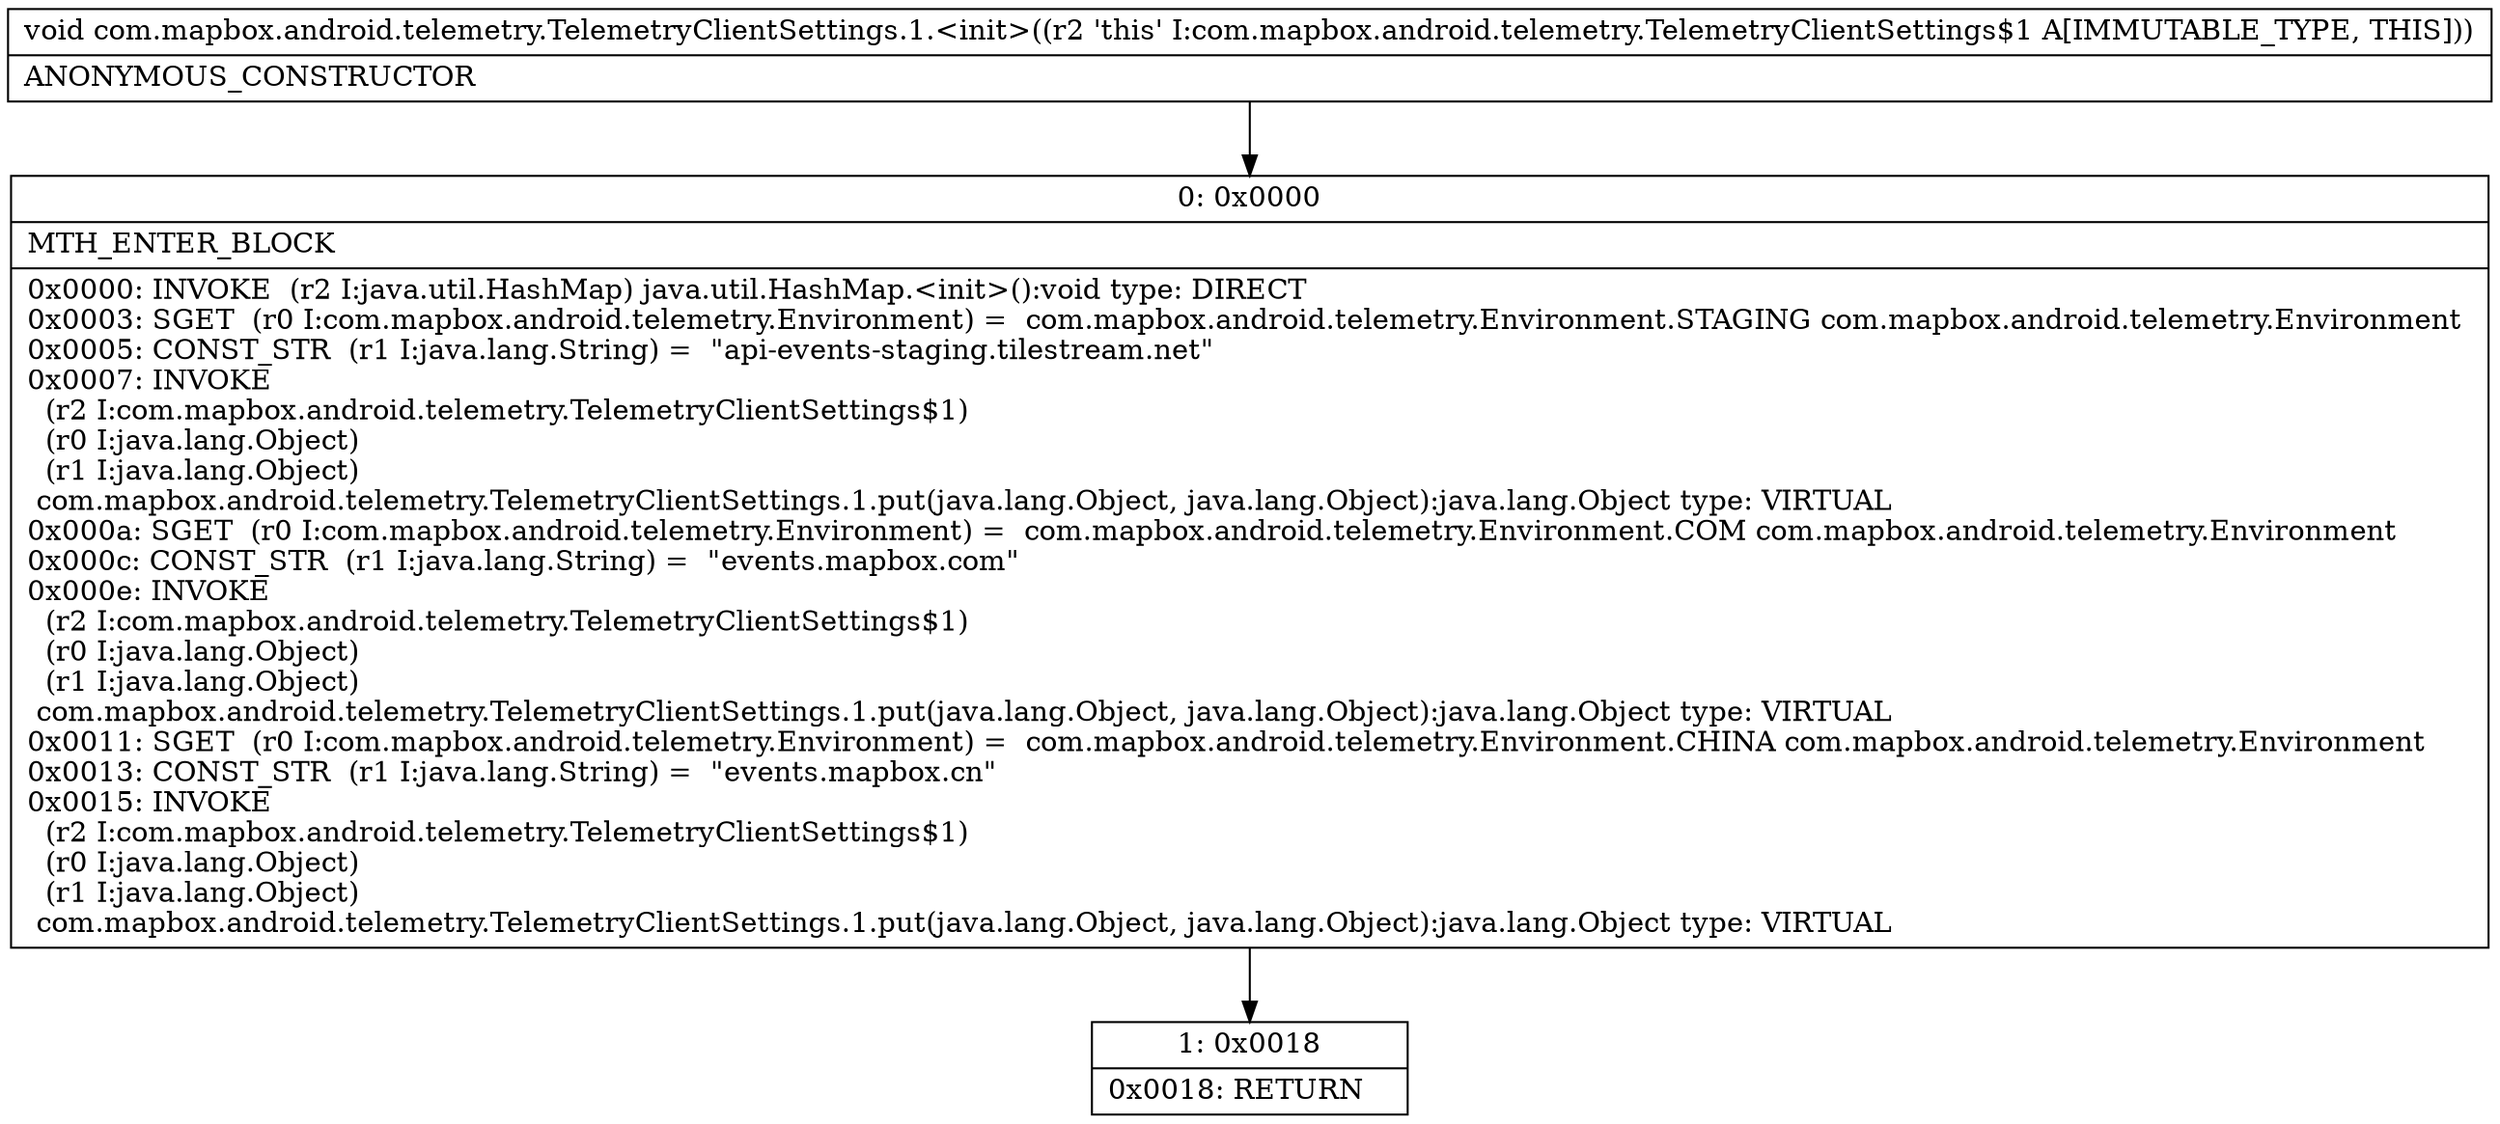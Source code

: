 digraph "CFG forcom.mapbox.android.telemetry.TelemetryClientSettings.1.\<init\>()V" {
Node_0 [shape=record,label="{0\:\ 0x0000|MTH_ENTER_BLOCK\l|0x0000: INVOKE  (r2 I:java.util.HashMap) java.util.HashMap.\<init\>():void type: DIRECT \l0x0003: SGET  (r0 I:com.mapbox.android.telemetry.Environment) =  com.mapbox.android.telemetry.Environment.STAGING com.mapbox.android.telemetry.Environment \l0x0005: CONST_STR  (r1 I:java.lang.String) =  \"api\-events\-staging.tilestream.net\" \l0x0007: INVOKE  \l  (r2 I:com.mapbox.android.telemetry.TelemetryClientSettings$1)\l  (r0 I:java.lang.Object)\l  (r1 I:java.lang.Object)\l com.mapbox.android.telemetry.TelemetryClientSettings.1.put(java.lang.Object, java.lang.Object):java.lang.Object type: VIRTUAL \l0x000a: SGET  (r0 I:com.mapbox.android.telemetry.Environment) =  com.mapbox.android.telemetry.Environment.COM com.mapbox.android.telemetry.Environment \l0x000c: CONST_STR  (r1 I:java.lang.String) =  \"events.mapbox.com\" \l0x000e: INVOKE  \l  (r2 I:com.mapbox.android.telemetry.TelemetryClientSettings$1)\l  (r0 I:java.lang.Object)\l  (r1 I:java.lang.Object)\l com.mapbox.android.telemetry.TelemetryClientSettings.1.put(java.lang.Object, java.lang.Object):java.lang.Object type: VIRTUAL \l0x0011: SGET  (r0 I:com.mapbox.android.telemetry.Environment) =  com.mapbox.android.telemetry.Environment.CHINA com.mapbox.android.telemetry.Environment \l0x0013: CONST_STR  (r1 I:java.lang.String) =  \"events.mapbox.cn\" \l0x0015: INVOKE  \l  (r2 I:com.mapbox.android.telemetry.TelemetryClientSettings$1)\l  (r0 I:java.lang.Object)\l  (r1 I:java.lang.Object)\l com.mapbox.android.telemetry.TelemetryClientSettings.1.put(java.lang.Object, java.lang.Object):java.lang.Object type: VIRTUAL \l}"];
Node_1 [shape=record,label="{1\:\ 0x0018|0x0018: RETURN   \l}"];
MethodNode[shape=record,label="{void com.mapbox.android.telemetry.TelemetryClientSettings.1.\<init\>((r2 'this' I:com.mapbox.android.telemetry.TelemetryClientSettings$1 A[IMMUTABLE_TYPE, THIS]))  | ANONYMOUS_CONSTRUCTOR\l}"];
MethodNode -> Node_0;
Node_0 -> Node_1;
}


